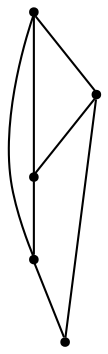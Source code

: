 graph {
  node [shape=point,comment="{\"directed\":false,\"doi\":\"10.1007/978-3-642-00219-9_38\",\"figure\":\"2 (1)\"}"]

  v0 [pos="984.9824702063272,766.8121205555309"]
  v1 [pos="833.7449872748796,598.5009183848988"]
  v2 [pos="841.7509331281794,773.2518902310459"]
  v3 [pos="832.9944596756336,899.4852918590199"]
  v4 [pos="694.7040868359943,771.1260767988725"]

  v0 -- v1 [id="-1",pos="984.9824702063272,766.8121205555309 833.7449872748796,598.5009183848988 833.7449872748796,598.5009183848988 833.7449872748796,598.5009183848988"]
  v4 -- v2 [id="-2",pos="694.7040868359943,771.1260767988725 841.7509331281794,773.2518902310459 841.7509331281794,773.2518902310459 841.7509331281794,773.2518902310459"]
  v4 -- v1 [id="-3",pos="694.7040868359943,771.1260767988725 833.7449872748796,598.5009183848988 833.7449872748796,598.5009183848988 833.7449872748796,598.5009183848988"]
  v3 -- v4 [id="-4",pos="832.9944596756336,899.4852918590199 694.7040868359943,771.1260767988725 694.7040868359943,771.1260767988725 694.7040868359943,771.1260767988725"]
  v3 -- v2 [id="-5",pos="832.9944596756336,899.4852918590199 841.7509331281794,773.2518902310459 841.7509331281794,773.2518902310459 841.7509331281794,773.2518902310459"]
  v3 -- v0 [id="-6",pos="832.9944596756336,899.4852918590199 984.9824702063272,766.8121205555309 984.9824702063272,766.8121205555309 984.9824702063272,766.8121205555309"]
  v2 -- v0 [id="-7",pos="841.7509331281794,773.2518902310459 984.9824702063272,766.8121205555309 984.9824702063272,766.8121205555309 984.9824702063272,766.8121205555309"]
}